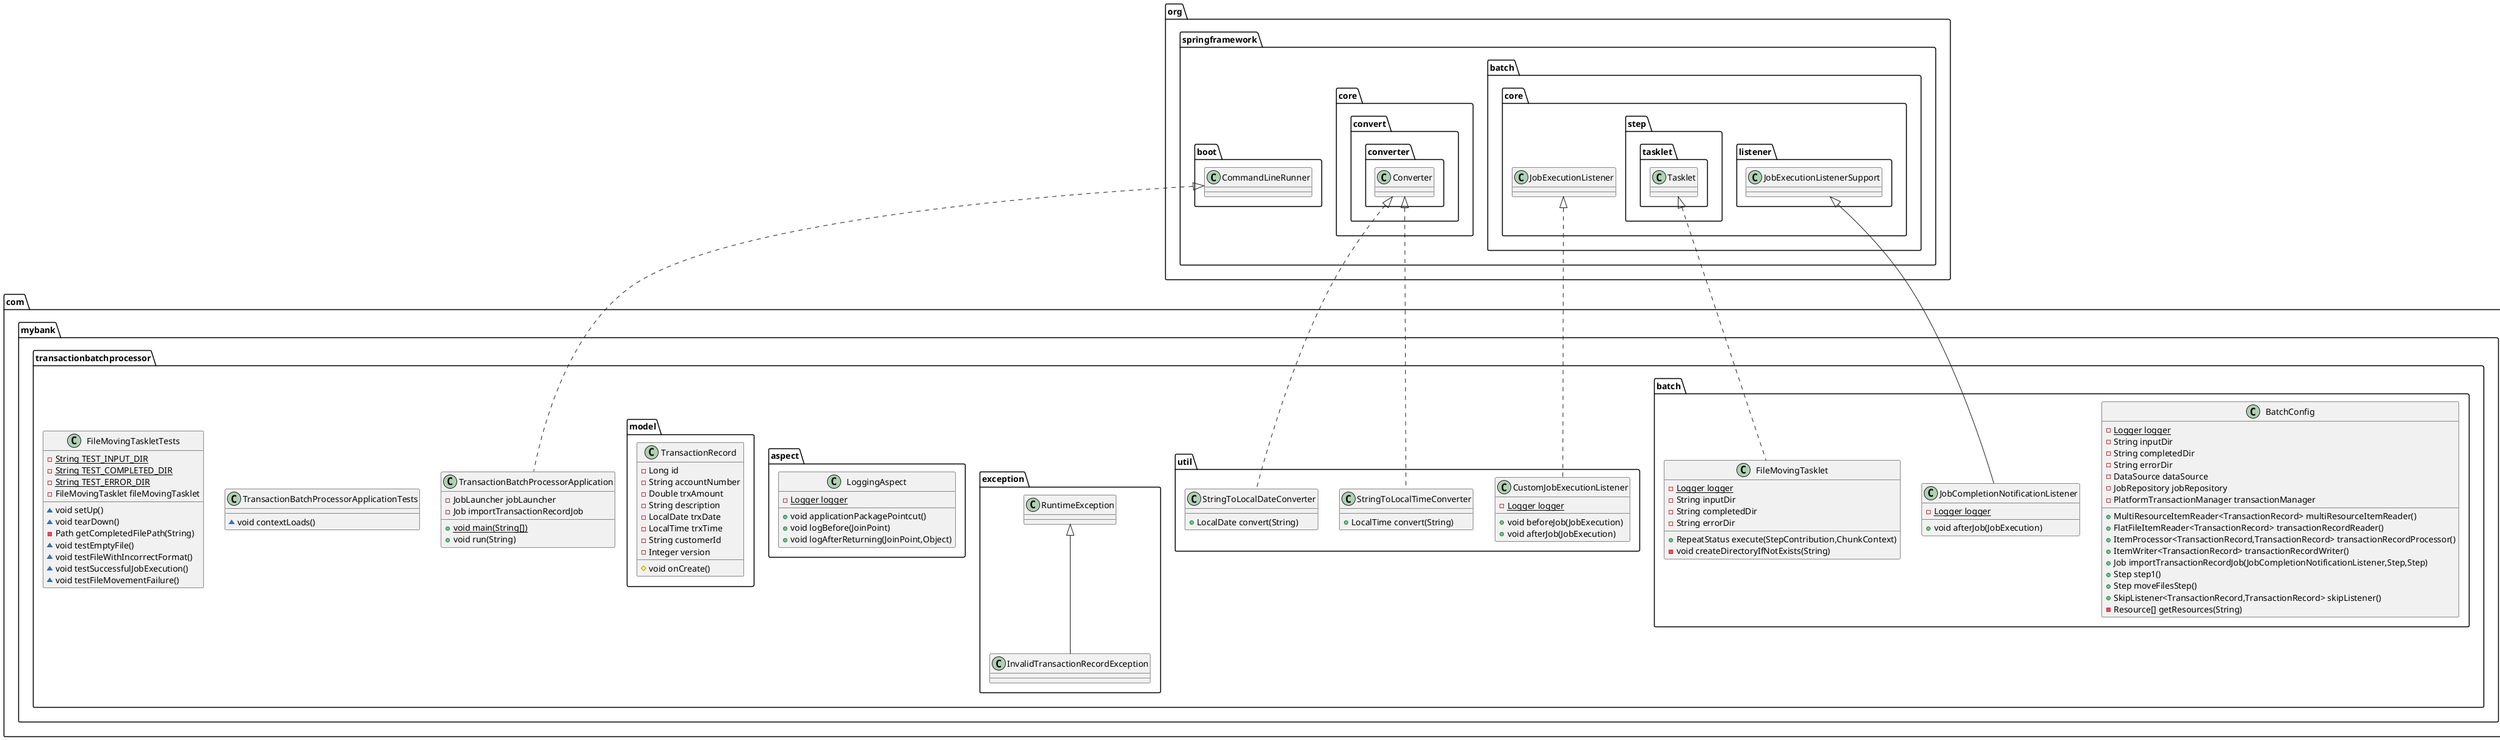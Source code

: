 @startuml
class com.mybank.transactionbatchprocessor.TransactionBatchProcessorApplication {
- JobLauncher jobLauncher
- Job importTransactionRecordJob
+ {static} void main(String[])
+ void run(String)
}


class com.mybank.transactionbatchprocessor.TransactionBatchProcessorApplicationTests {
~ void contextLoads()
}

class com.mybank.transactionbatchprocessor.batch.BatchConfig {
- {static} Logger logger
- String inputDir
- String completedDir
- String errorDir
- DataSource dataSource
- JobRepository jobRepository
- PlatformTransactionManager transactionManager
+ MultiResourceItemReader<TransactionRecord> multiResourceItemReader()
+ FlatFileItemReader<TransactionRecord> transactionRecordReader()
+ ItemProcessor<TransactionRecord,TransactionRecord> transactionRecordProcessor()
+ ItemWriter<TransactionRecord> transactionRecordWriter()
+ Job importTransactionRecordJob(JobCompletionNotificationListener,Step,Step)
+ Step step1()
+ Step moveFilesStep()
+ SkipListener<TransactionRecord,TransactionRecord> skipListener()
- Resource[] getResources(String)
}


class com.mybank.transactionbatchprocessor.FileMovingTaskletTests {
- {static} String TEST_INPUT_DIR
- {static} String TEST_COMPLETED_DIR
- {static} String TEST_ERROR_DIR
- FileMovingTasklet fileMovingTasklet
~ void setUp()
~ void tearDown()
- Path getCompletedFilePath(String)
~ void testEmptyFile()
~ void testFileWithIncorrectFormat()
~ void testSuccessfulJobExecution()
~ void testFileMovementFailure()
}


class com.mybank.transactionbatchprocessor.util.StringToLocalDateConverter {
+ LocalDate convert(String)
}

class com.mybank.transactionbatchprocessor.batch.JobCompletionNotificationListener {
- {static} Logger logger
+ void afterJob(JobExecution)
}


class com.mybank.transactionbatchprocessor.exception.InvalidTransactionRecordException {
}
class com.mybank.transactionbatchprocessor.batch.FileMovingTasklet {
- {static} Logger logger
- String inputDir
- String completedDir
- String errorDir
+ RepeatStatus execute(StepContribution,ChunkContext)
- void createDirectoryIfNotExists(String)
}


class com.mybank.transactionbatchprocessor.aspect.LoggingAspect {
- {static} Logger logger
+ void applicationPackagePointcut()
+ void logBefore(JoinPoint)
+ void logAfterReturning(JoinPoint,Object)
}


class com.mybank.transactionbatchprocessor.util.StringToLocalTimeConverter {
+ LocalTime convert(String)
}

class com.mybank.transactionbatchprocessor.util.CustomJobExecutionListener {
- {static} Logger logger
+ void beforeJob(JobExecution)
+ void afterJob(JobExecution)
}


class com.mybank.transactionbatchprocessor.model.TransactionRecord {
- Long id
- String accountNumber
- Double trxAmount
- String description
- LocalDate trxDate
- LocalTime trxTime
- String customerId
- Integer version
# void onCreate()
}




org.springframework.boot.CommandLineRunner <|.. com.mybank.transactionbatchprocessor.TransactionBatchProcessorApplication
org.springframework.core.convert.converter.Converter <|.. com.mybank.transactionbatchprocessor.util.StringToLocalDateConverter
org.springframework.batch.core.listener.JobExecutionListenerSupport <|-- com.mybank.transactionbatchprocessor.batch.JobCompletionNotificationListener
com.mybank.transactionbatchprocessor.exception.RuntimeException <|-- com.mybank.transactionbatchprocessor.exception.InvalidTransactionRecordException
org.springframework.batch.core.step.tasklet.Tasklet <|.. com.mybank.transactionbatchprocessor.batch.FileMovingTasklet
org.springframework.core.convert.converter.Converter <|.. com.mybank.transactionbatchprocessor.util.StringToLocalTimeConverter
org.springframework.batch.core.JobExecutionListener <|.. com.mybank.transactionbatchprocessor.util.CustomJobExecutionListener
@enduml